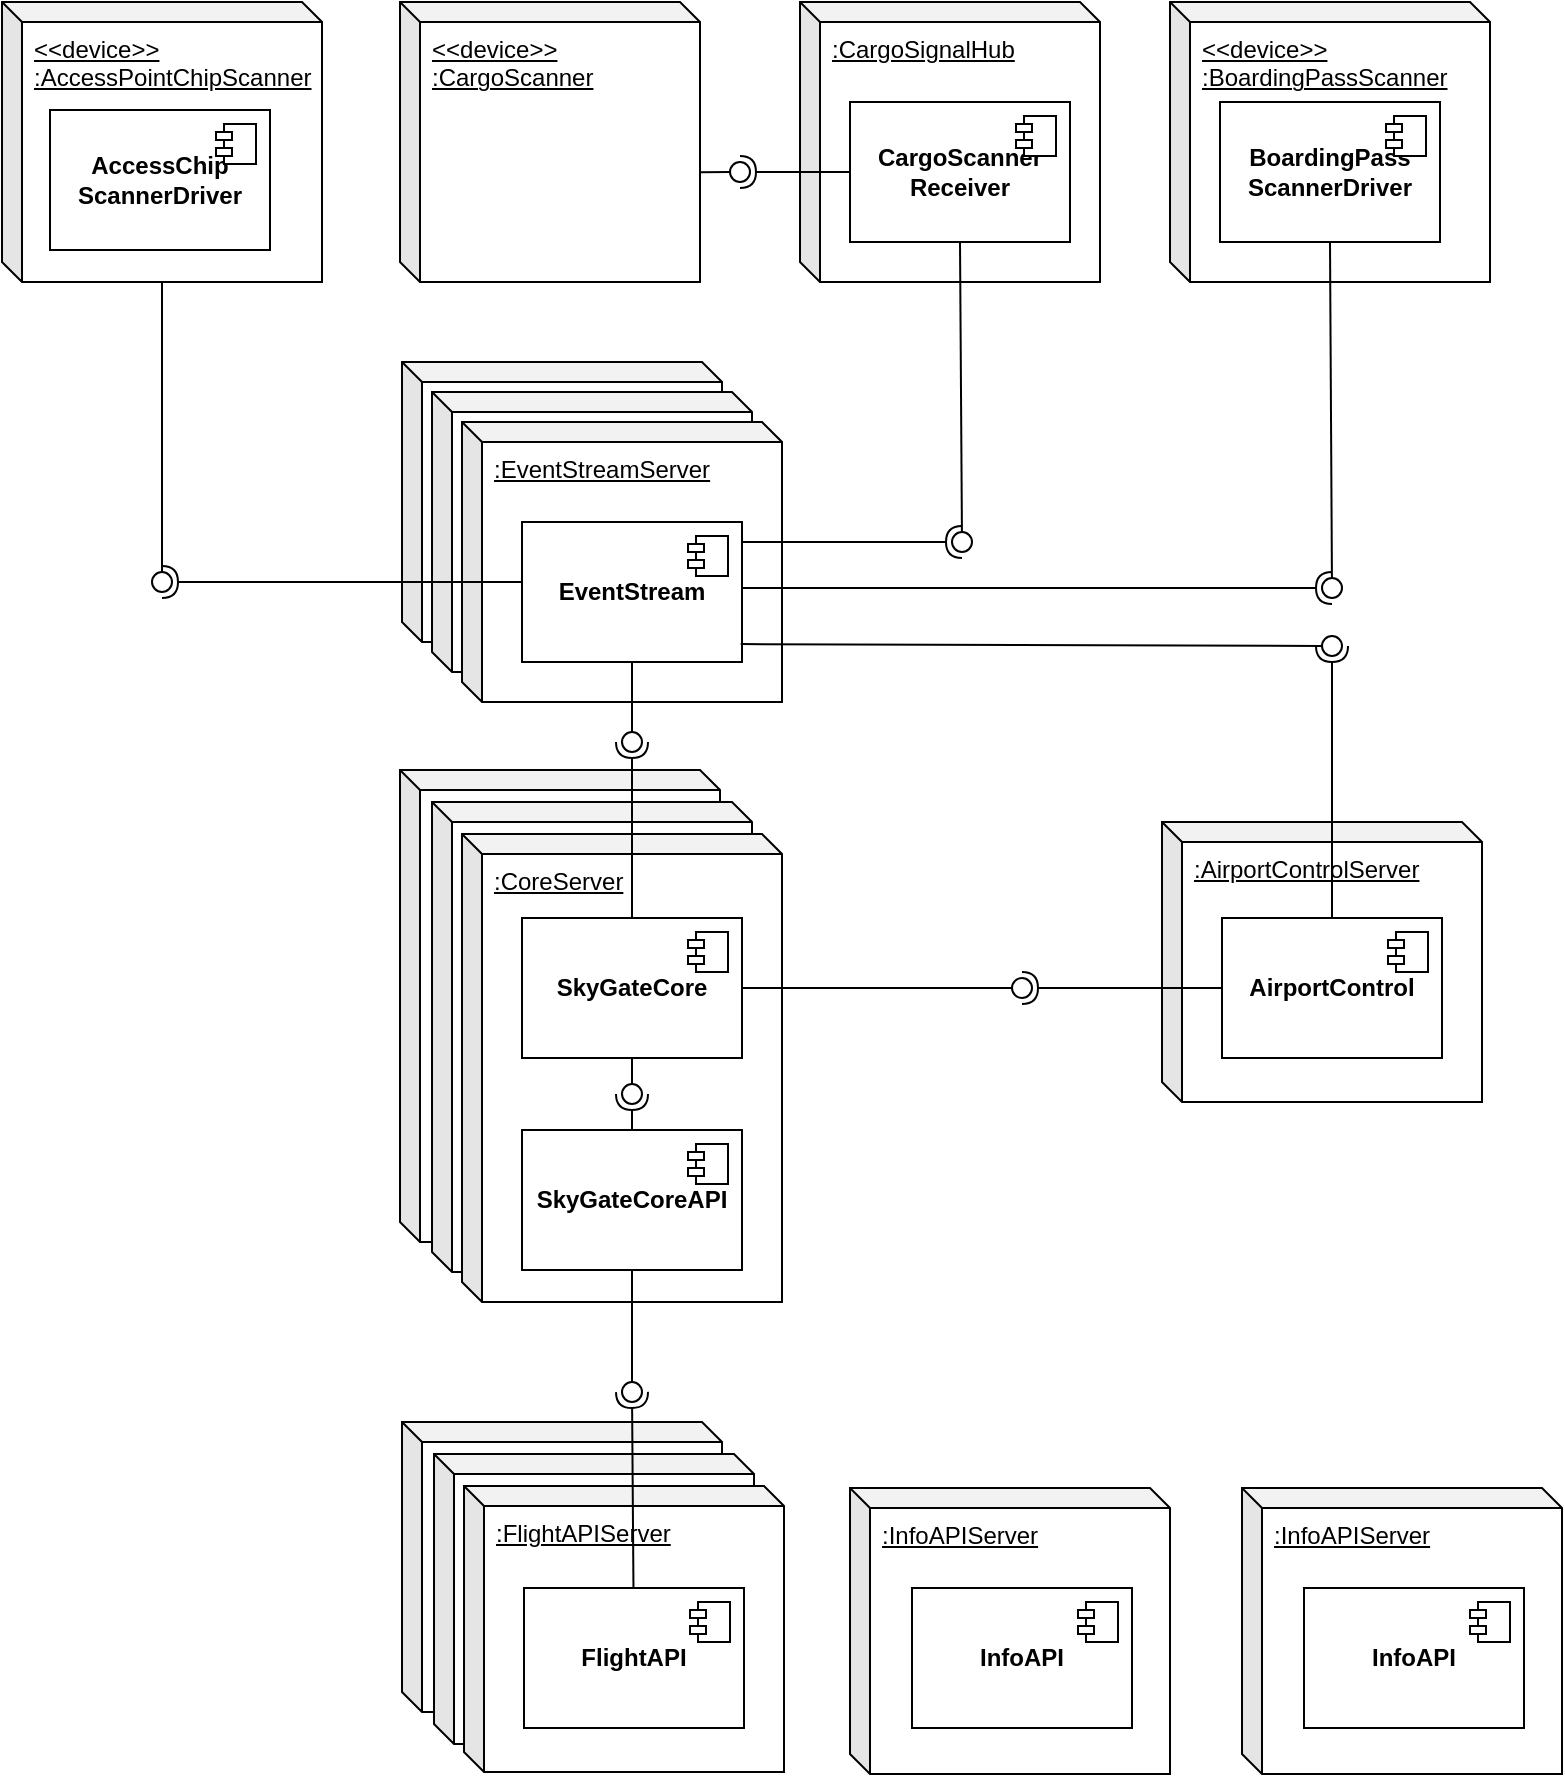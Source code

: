 <mxfile version="24.0.2" type="github">
  <diagram name="Page-1" id="1W9rriEMluKcIFQNK_wU">
    <mxGraphModel dx="2250" dy="910" grid="1" gridSize="10" guides="1" tooltips="1" connect="1" arrows="1" fold="1" page="1" pageScale="1" pageWidth="827" pageHeight="1169" math="0" shadow="0">
      <root>
        <mxCell id="0" />
        <mxCell id="1" parent="0" />
        <mxCell id="jXfXEWYU2ul9W1oLCbOq-47" value=":Core" style="shape=cube;whiteSpace=wrap;html=1;boundedLbl=1;backgroundOutline=1;darkOpacity=0.05;darkOpacity2=0.1;size=10;align=left;fontStyle=4;verticalAlign=top;spacingLeft=4;" parent="1" vertex="1">
          <mxGeometry x="29" y="414" width="160" height="236" as="geometry" />
        </mxCell>
        <mxCell id="jXfXEWYU2ul9W1oLCbOq-46" value=":Core" style="shape=cube;whiteSpace=wrap;html=1;boundedLbl=1;backgroundOutline=1;darkOpacity=0.05;darkOpacity2=0.1;size=10;align=left;fontStyle=4;verticalAlign=top;spacingLeft=4;" parent="1" vertex="1">
          <mxGeometry x="45" y="430" width="160" height="235" as="geometry" />
        </mxCell>
        <mxCell id="jXfXEWYU2ul9W1oLCbOq-38" value=":EventStream" style="shape=cube;whiteSpace=wrap;html=1;boundedLbl=1;backgroundOutline=1;darkOpacity=0.05;darkOpacity2=0.1;size=10;align=left;fontStyle=4;verticalAlign=top;spacingLeft=4;" parent="1" vertex="1">
          <mxGeometry x="30" y="210" width="160" height="140" as="geometry" />
        </mxCell>
        <mxCell id="jXfXEWYU2ul9W1oLCbOq-34" value=":EventStream" style="shape=cube;whiteSpace=wrap;html=1;boundedLbl=1;backgroundOutline=1;darkOpacity=0.05;darkOpacity2=0.1;size=10;align=left;fontStyle=4;verticalAlign=top;spacingLeft=4;" parent="1" vertex="1">
          <mxGeometry x="45" y="225" width="160" height="140" as="geometry" />
        </mxCell>
        <mxCell id="HE3g9IFokqo1h-lJYSGL-1" value="&amp;lt;&amp;lt;device&amp;gt;&amp;gt;&lt;br&gt;:CargoScanner" style="shape=cube;whiteSpace=wrap;html=1;boundedLbl=1;backgroundOutline=1;darkOpacity=0.05;darkOpacity2=0.1;size=10;align=left;fontStyle=4;verticalAlign=top;spacingLeft=4;" parent="1" vertex="1">
          <mxGeometry x="29" y="30" width="150" height="140" as="geometry" />
        </mxCell>
        <mxCell id="HE3g9IFokqo1h-lJYSGL-2" value="&amp;lt;&amp;lt;device&amp;gt;&amp;gt;&lt;br&gt;:BoardingPassScanner" style="shape=cube;whiteSpace=wrap;html=1;boundedLbl=1;backgroundOutline=1;darkOpacity=0.05;darkOpacity2=0.1;size=10;align=left;fontStyle=4;verticalAlign=top;spacingLeft=4;" parent="1" vertex="1">
          <mxGeometry x="414" y="30" width="160" height="140" as="geometry" />
        </mxCell>
        <mxCell id="HE3g9IFokqo1h-lJYSGL-6" value=":CoreServer" style="shape=cube;whiteSpace=wrap;html=1;boundedLbl=1;backgroundOutline=1;darkOpacity=0.05;darkOpacity2=0.1;size=10;align=left;fontStyle=4;verticalAlign=top;spacingLeft=4;" parent="1" vertex="1">
          <mxGeometry x="60" y="446" width="160" height="234" as="geometry" />
        </mxCell>
        <mxCell id="HE3g9IFokqo1h-lJYSGL-7" value="&lt;b&gt;SkyGateCoreAPI&lt;/b&gt;" style="html=1;dropTarget=0;whiteSpace=wrap;" parent="1" vertex="1">
          <mxGeometry x="90" y="594" width="110" height="70" as="geometry" />
        </mxCell>
        <mxCell id="HE3g9IFokqo1h-lJYSGL-8" value="" style="shape=module;jettyWidth=8;jettyHeight=4;" parent="HE3g9IFokqo1h-lJYSGL-7" vertex="1">
          <mxGeometry x="1" width="20" height="20" relative="1" as="geometry">
            <mxPoint x="-27" y="7" as="offset" />
          </mxGeometry>
        </mxCell>
        <mxCell id="HE3g9IFokqo1h-lJYSGL-9" value="&lt;b&gt;SkyGateCore&lt;/b&gt;" style="html=1;dropTarget=0;whiteSpace=wrap;" parent="1" vertex="1">
          <mxGeometry x="90" y="488" width="110" height="70" as="geometry" />
        </mxCell>
        <mxCell id="HE3g9IFokqo1h-lJYSGL-10" value="" style="shape=module;jettyWidth=8;jettyHeight=4;" parent="HE3g9IFokqo1h-lJYSGL-9" vertex="1">
          <mxGeometry x="1" width="20" height="20" relative="1" as="geometry">
            <mxPoint x="-27" y="7" as="offset" />
          </mxGeometry>
        </mxCell>
        <mxCell id="jXfXEWYU2ul9W1oLCbOq-7" value="" style="ellipse;whiteSpace=wrap;html=1;align=center;aspect=fixed;fillColor=none;strokeColor=none;resizable=0;perimeter=centerPerimeter;rotatable=0;allowArrows=0;points=[];outlineConnect=1;" parent="1" vertex="1">
          <mxGeometry x="115" y="580" width="10" height="10" as="geometry" />
        </mxCell>
        <mxCell id="jXfXEWYU2ul9W1oLCbOq-10" value=":CargoSignalHub" style="shape=cube;whiteSpace=wrap;html=1;boundedLbl=1;backgroundOutline=1;darkOpacity=0.05;darkOpacity2=0.1;size=10;align=left;fontStyle=4;verticalAlign=top;spacingLeft=4;" parent="1" vertex="1">
          <mxGeometry x="229" y="30" width="150" height="140" as="geometry" />
        </mxCell>
        <mxCell id="jXfXEWYU2ul9W1oLCbOq-8" value="&lt;b&gt;CargoScanner&lt;/b&gt;&lt;div&gt;&lt;b&gt;Receiver&lt;/b&gt;&lt;/div&gt;" style="html=1;dropTarget=0;whiteSpace=wrap;" parent="1" vertex="1">
          <mxGeometry x="254" y="80" width="110" height="70" as="geometry" />
        </mxCell>
        <mxCell id="jXfXEWYU2ul9W1oLCbOq-9" value="" style="shape=module;jettyWidth=8;jettyHeight=4;" parent="jXfXEWYU2ul9W1oLCbOq-8" vertex="1">
          <mxGeometry x="1" width="20" height="20" relative="1" as="geometry">
            <mxPoint x="-27" y="7" as="offset" />
          </mxGeometry>
        </mxCell>
        <mxCell id="jXfXEWYU2ul9W1oLCbOq-12" value="&lt;b&gt;BoardingPass&lt;/b&gt;&lt;div&gt;&lt;b&gt;ScannerDriver&lt;/b&gt;&lt;/div&gt;" style="html=1;dropTarget=0;whiteSpace=wrap;" parent="1" vertex="1">
          <mxGeometry x="439" y="80" width="110" height="70" as="geometry" />
        </mxCell>
        <mxCell id="jXfXEWYU2ul9W1oLCbOq-13" value="" style="shape=module;jettyWidth=8;jettyHeight=4;" parent="jXfXEWYU2ul9W1oLCbOq-12" vertex="1">
          <mxGeometry x="1" width="20" height="20" relative="1" as="geometry">
            <mxPoint x="-27" y="7" as="offset" />
          </mxGeometry>
        </mxCell>
        <mxCell id="jXfXEWYU2ul9W1oLCbOq-15" value="" style="rounded=0;orthogonalLoop=1;jettySize=auto;html=1;endArrow=oval;endFill=0;sketch=0;sourcePerimeterSpacing=0;targetPerimeterSpacing=0;endSize=10;exitX=0.5;exitY=1;exitDx=0;exitDy=0;" parent="1" source="jXfXEWYU2ul9W1oLCbOq-8" edge="1">
          <mxGeometry relative="1" as="geometry">
            <mxPoint x="320" y="215" as="sourcePoint" />
            <mxPoint x="310" y="300" as="targetPoint" />
          </mxGeometry>
        </mxCell>
        <mxCell id="jXfXEWYU2ul9W1oLCbOq-16" value="" style="ellipse;whiteSpace=wrap;html=1;align=center;aspect=fixed;fillColor=none;strokeColor=none;resizable=0;perimeter=centerPerimeter;rotatable=0;allowArrows=0;points=[];outlineConnect=1;" parent="1" vertex="1">
          <mxGeometry x="335" y="210" width="10" height="10" as="geometry" />
        </mxCell>
        <mxCell id="jXfXEWYU2ul9W1oLCbOq-20" value="" style="rounded=0;orthogonalLoop=1;jettySize=auto;html=1;endArrow=halfCircle;endFill=0;endSize=6;strokeWidth=1;sketch=0;exitX=0;exitY=0.5;exitDx=0;exitDy=0;" parent="1" source="jXfXEWYU2ul9W1oLCbOq-8" edge="1">
          <mxGeometry relative="1" as="geometry">
            <mxPoint x="189" y="235" as="sourcePoint" />
            <mxPoint x="199" y="115" as="targetPoint" />
          </mxGeometry>
        </mxCell>
        <mxCell id="jXfXEWYU2ul9W1oLCbOq-21" value="" style="rounded=0;orthogonalLoop=1;jettySize=auto;html=1;endArrow=oval;endFill=0;sketch=0;sourcePerimeterSpacing=0;targetPerimeterSpacing=0;endSize=10;exitX=0.998;exitY=0.608;exitDx=0;exitDy=0;exitPerimeter=0;" parent="1" source="HE3g9IFokqo1h-lJYSGL-1" edge="1">
          <mxGeometry relative="1" as="geometry">
            <mxPoint x="179.45" y="109.7" as="sourcePoint" />
            <mxPoint x="199" y="115" as="targetPoint" />
          </mxGeometry>
        </mxCell>
        <mxCell id="jXfXEWYU2ul9W1oLCbOq-22" value="" style="ellipse;whiteSpace=wrap;html=1;align=center;aspect=fixed;fillColor=none;strokeColor=none;resizable=0;perimeter=centerPerimeter;rotatable=0;allowArrows=0;points=[];outlineConnect=1;" parent="1" vertex="1">
          <mxGeometry x="164" y="210" width="10" height="10" as="geometry" />
        </mxCell>
        <mxCell id="jXfXEWYU2ul9W1oLCbOq-24" value="" style="rounded=0;orthogonalLoop=1;jettySize=auto;html=1;endArrow=oval;endFill=0;sketch=0;sourcePerimeterSpacing=0;targetPerimeterSpacing=0;endSize=10;exitX=0.5;exitY=1;exitDx=0;exitDy=0;" parent="1" source="jXfXEWYU2ul9W1oLCbOq-12" target="jXfXEWYU2ul9W1oLCbOq-25" edge="1">
          <mxGeometry relative="1" as="geometry">
            <mxPoint x="460" y="165" as="sourcePoint" />
          </mxGeometry>
        </mxCell>
        <mxCell id="jXfXEWYU2ul9W1oLCbOq-25" value="" style="ellipse;whiteSpace=wrap;html=1;align=center;aspect=fixed;fillColor=none;strokeColor=none;resizable=0;perimeter=centerPerimeter;rotatable=0;allowArrows=0;points=[];outlineConnect=1;" parent="1" vertex="1">
          <mxGeometry x="490" y="318" width="10" height="10" as="geometry" />
        </mxCell>
        <mxCell id="jXfXEWYU2ul9W1oLCbOq-26" value=":EventStreamServer" style="shape=cube;whiteSpace=wrap;html=1;boundedLbl=1;backgroundOutline=1;darkOpacity=0.05;darkOpacity2=0.1;size=10;align=left;fontStyle=4;verticalAlign=top;spacingLeft=4;" parent="1" vertex="1">
          <mxGeometry x="60" y="240" width="160" height="140" as="geometry" />
        </mxCell>
        <mxCell id="jXfXEWYU2ul9W1oLCbOq-27" value="&lt;b&gt;EventStream&lt;/b&gt;" style="html=1;dropTarget=0;whiteSpace=wrap;" parent="1" vertex="1">
          <mxGeometry x="90" y="290" width="110" height="70" as="geometry" />
        </mxCell>
        <mxCell id="jXfXEWYU2ul9W1oLCbOq-28" value="" style="shape=module;jettyWidth=8;jettyHeight=4;" parent="jXfXEWYU2ul9W1oLCbOq-27" vertex="1">
          <mxGeometry x="1" width="20" height="20" relative="1" as="geometry">
            <mxPoint x="-27" y="7" as="offset" />
          </mxGeometry>
        </mxCell>
        <mxCell id="jXfXEWYU2ul9W1oLCbOq-33" value="" style="ellipse;whiteSpace=wrap;html=1;align=center;aspect=fixed;fillColor=none;strokeColor=none;resizable=0;perimeter=centerPerimeter;rotatable=0;allowArrows=0;points=[];outlineConnect=1;" parent="1" vertex="1">
          <mxGeometry x="115" y="400" width="10" height="10" as="geometry" />
        </mxCell>
        <mxCell id="jXfXEWYU2ul9W1oLCbOq-37" value="" style="ellipse;whiteSpace=wrap;html=1;align=center;aspect=fixed;fillColor=none;strokeColor=none;resizable=0;perimeter=centerPerimeter;rotatable=0;allowArrows=0;points=[];outlineConnect=1;" parent="1" vertex="1">
          <mxGeometry x="-60" y="490" width="10" height="10" as="geometry" />
        </mxCell>
        <mxCell id="jXfXEWYU2ul9W1oLCbOq-39" value="" style="rounded=0;orthogonalLoop=1;jettySize=auto;html=1;endArrow=halfCircle;endFill=0;endSize=6;strokeWidth=1;sketch=0;" parent="1" edge="1">
          <mxGeometry relative="1" as="geometry">
            <mxPoint x="200" y="300" as="sourcePoint" />
            <mxPoint x="310" y="300" as="targetPoint" />
          </mxGeometry>
        </mxCell>
        <mxCell id="jXfXEWYU2ul9W1oLCbOq-40" value="" style="rounded=0;orthogonalLoop=1;jettySize=auto;html=1;endArrow=halfCircle;endFill=0;endSize=6;strokeWidth=1;sketch=0;exitX=0.5;exitY=0;exitDx=0;exitDy=0;" parent="1" source="HE3g9IFokqo1h-lJYSGL-9" edge="1">
          <mxGeometry relative="1" as="geometry">
            <mxPoint x="385" y="455" as="sourcePoint" />
            <mxPoint x="145" y="400" as="targetPoint" />
          </mxGeometry>
        </mxCell>
        <mxCell id="jXfXEWYU2ul9W1oLCbOq-41" value="" style="rounded=0;orthogonalLoop=1;jettySize=auto;html=1;endArrow=oval;endFill=0;sketch=0;sourcePerimeterSpacing=0;targetPerimeterSpacing=0;endSize=10;exitX=0.5;exitY=1;exitDx=0;exitDy=0;" parent="1" source="jXfXEWYU2ul9W1oLCbOq-27" edge="1">
          <mxGeometry relative="1" as="geometry">
            <mxPoint x="345" y="455" as="sourcePoint" />
            <mxPoint x="145" y="400" as="targetPoint" />
          </mxGeometry>
        </mxCell>
        <mxCell id="jXfXEWYU2ul9W1oLCbOq-42" value="" style="ellipse;whiteSpace=wrap;html=1;align=center;aspect=fixed;fillColor=none;strokeColor=none;resizable=0;perimeter=centerPerimeter;rotatable=0;allowArrows=0;points=[];outlineConnect=1;" parent="1" vertex="1">
          <mxGeometry x="420" y="520" width="10" height="10" as="geometry" />
        </mxCell>
        <mxCell id="jXfXEWYU2ul9W1oLCbOq-43" value="" style="rounded=0;orthogonalLoop=1;jettySize=auto;html=1;endArrow=halfCircle;endFill=0;endSize=6;strokeWidth=1;sketch=0;exitX=0.5;exitY=0;exitDx=0;exitDy=0;" parent="1" source="HE3g9IFokqo1h-lJYSGL-7" edge="1">
          <mxGeometry relative="1" as="geometry">
            <mxPoint x="145" y="610" as="sourcePoint" />
            <mxPoint x="145" y="576" as="targetPoint" />
          </mxGeometry>
        </mxCell>
        <mxCell id="jXfXEWYU2ul9W1oLCbOq-44" value="" style="rounded=0;orthogonalLoop=1;jettySize=auto;html=1;endArrow=oval;endFill=0;sketch=0;sourcePerimeterSpacing=0;targetPerimeterSpacing=0;endSize=10;" parent="1" edge="1">
          <mxGeometry relative="1" as="geometry">
            <mxPoint x="145" y="558" as="sourcePoint" />
            <mxPoint x="145" y="576" as="targetPoint" />
          </mxGeometry>
        </mxCell>
        <mxCell id="jXfXEWYU2ul9W1oLCbOq-45" value="" style="ellipse;whiteSpace=wrap;html=1;align=center;aspect=fixed;fillColor=none;strokeColor=none;resizable=0;perimeter=centerPerimeter;rotatable=0;allowArrows=0;points=[];outlineConnect=1;" parent="1" vertex="1">
          <mxGeometry x="425" y="518" width="10" height="10" as="geometry" />
        </mxCell>
        <mxCell id="jXfXEWYU2ul9W1oLCbOq-48" value="" style="rounded=0;orthogonalLoop=1;jettySize=auto;html=1;endArrow=halfCircle;endFill=0;endSize=6;strokeWidth=1;sketch=0;exitX=0.99;exitY=0.148;exitDx=0;exitDy=0;exitPerimeter=0;entryX=0.9;entryY=0.571;entryDx=0;entryDy=0;entryPerimeter=0;" parent="1" target="jXfXEWYU2ul9W1oLCbOq-25" edge="1">
          <mxGeometry relative="1" as="geometry">
            <mxPoint x="200" y="323" as="sourcePoint" />
            <mxPoint x="490" y="323" as="targetPoint" />
          </mxGeometry>
        </mxCell>
        <mxCell id="jXfXEWYU2ul9W1oLCbOq-49" value=":Core" style="shape=cube;whiteSpace=wrap;html=1;boundedLbl=1;backgroundOutline=1;darkOpacity=0.05;darkOpacity2=0.1;size=10;align=left;fontStyle=4;verticalAlign=top;spacingLeft=4;" parent="1" vertex="1">
          <mxGeometry x="30" y="740" width="160" height="145" as="geometry" />
        </mxCell>
        <mxCell id="jXfXEWYU2ul9W1oLCbOq-50" value=":Core" style="shape=cube;whiteSpace=wrap;html=1;boundedLbl=1;backgroundOutline=1;darkOpacity=0.05;darkOpacity2=0.1;size=10;align=left;fontStyle=4;verticalAlign=top;spacingLeft=4;" parent="1" vertex="1">
          <mxGeometry x="46" y="756" width="160" height="145" as="geometry" />
        </mxCell>
        <mxCell id="jXfXEWYU2ul9W1oLCbOq-51" value=":FlightAPIServer" style="shape=cube;whiteSpace=wrap;html=1;boundedLbl=1;backgroundOutline=1;darkOpacity=0.05;darkOpacity2=0.1;size=10;align=left;fontStyle=4;verticalAlign=top;spacingLeft=4;" parent="1" vertex="1">
          <mxGeometry x="61" y="772" width="160" height="143" as="geometry" />
        </mxCell>
        <mxCell id="jXfXEWYU2ul9W1oLCbOq-56" value="" style="ellipse;whiteSpace=wrap;html=1;align=center;aspect=fixed;fillColor=none;strokeColor=none;resizable=0;perimeter=centerPerimeter;rotatable=0;allowArrows=0;points=[];outlineConnect=1;" parent="1" vertex="1">
          <mxGeometry x="116" y="906" width="10" height="10" as="geometry" />
        </mxCell>
        <mxCell id="jXfXEWYU2ul9W1oLCbOq-59" value="&lt;b&gt;FlightAPI&lt;/b&gt;" style="html=1;dropTarget=0;whiteSpace=wrap;" parent="1" vertex="1">
          <mxGeometry x="91" y="823" width="110" height="70" as="geometry" />
        </mxCell>
        <mxCell id="jXfXEWYU2ul9W1oLCbOq-60" value="" style="shape=module;jettyWidth=8;jettyHeight=4;" parent="jXfXEWYU2ul9W1oLCbOq-59" vertex="1">
          <mxGeometry x="1" width="20" height="20" relative="1" as="geometry">
            <mxPoint x="-27" y="7" as="offset" />
          </mxGeometry>
        </mxCell>
        <mxCell id="jXfXEWYU2ul9W1oLCbOq-61" value="" style="rounded=0;orthogonalLoop=1;jettySize=auto;html=1;endArrow=halfCircle;endFill=0;endSize=6;strokeWidth=1;sketch=0;" parent="1" source="jXfXEWYU2ul9W1oLCbOq-59" edge="1">
          <mxGeometry relative="1" as="geometry">
            <mxPoint x="455" y="745" as="sourcePoint" />
            <mxPoint x="145" y="725" as="targetPoint" />
          </mxGeometry>
        </mxCell>
        <mxCell id="jXfXEWYU2ul9W1oLCbOq-64" value="" style="rounded=0;orthogonalLoop=1;jettySize=auto;html=1;endArrow=oval;endFill=0;sketch=0;sourcePerimeterSpacing=0;targetPerimeterSpacing=0;endSize=10;exitX=0.5;exitY=1;exitDx=0;exitDy=0;" parent="1" source="HE3g9IFokqo1h-lJYSGL-7" edge="1">
          <mxGeometry relative="1" as="geometry">
            <mxPoint x="145" y="664" as="sourcePoint" />
            <mxPoint x="145" y="725" as="targetPoint" />
          </mxGeometry>
        </mxCell>
        <mxCell id="jXfXEWYU2ul9W1oLCbOq-65" value=":AirportControlServer" style="shape=cube;whiteSpace=wrap;html=1;boundedLbl=1;backgroundOutline=1;darkOpacity=0.05;darkOpacity2=0.1;size=10;align=left;fontStyle=4;verticalAlign=top;spacingLeft=4;" parent="1" vertex="1">
          <mxGeometry x="410" y="440" width="160" height="140" as="geometry" />
        </mxCell>
        <mxCell id="jXfXEWYU2ul9W1oLCbOq-66" value="&lt;b&gt;AirportControl&lt;/b&gt;" style="html=1;dropTarget=0;whiteSpace=wrap;" parent="1" vertex="1">
          <mxGeometry x="440" y="488" width="110" height="70" as="geometry" />
        </mxCell>
        <mxCell id="jXfXEWYU2ul9W1oLCbOq-67" value="" style="shape=module;jettyWidth=8;jettyHeight=4;" parent="jXfXEWYU2ul9W1oLCbOq-66" vertex="1">
          <mxGeometry x="1" width="20" height="20" relative="1" as="geometry">
            <mxPoint x="-27" y="7" as="offset" />
          </mxGeometry>
        </mxCell>
        <mxCell id="jXfXEWYU2ul9W1oLCbOq-68" value="" style="rounded=0;orthogonalLoop=1;jettySize=auto;html=1;endArrow=halfCircle;endFill=0;endSize=6;strokeWidth=1;sketch=0;exitX=0;exitY=0.5;exitDx=0;exitDy=0;" parent="1" source="jXfXEWYU2ul9W1oLCbOq-66" edge="1">
          <mxGeometry relative="1" as="geometry">
            <mxPoint x="373" y="435" as="sourcePoint" />
            <mxPoint x="340" y="523" as="targetPoint" />
          </mxGeometry>
        </mxCell>
        <mxCell id="jXfXEWYU2ul9W1oLCbOq-69" value="" style="rounded=0;orthogonalLoop=1;jettySize=auto;html=1;endArrow=oval;endFill=0;sketch=0;sourcePerimeterSpacing=0;targetPerimeterSpacing=0;endSize=10;exitX=1;exitY=0.5;exitDx=0;exitDy=0;" parent="1" source="HE3g9IFokqo1h-lJYSGL-9" edge="1">
          <mxGeometry relative="1" as="geometry">
            <mxPoint x="295" y="435" as="sourcePoint" />
            <mxPoint x="340" y="523" as="targetPoint" />
          </mxGeometry>
        </mxCell>
        <mxCell id="jXfXEWYU2ul9W1oLCbOq-70" value="" style="ellipse;whiteSpace=wrap;html=1;align=center;aspect=fixed;fillColor=none;strokeColor=none;resizable=0;perimeter=centerPerimeter;rotatable=0;allowArrows=0;points=[];outlineConnect=1;" parent="1" vertex="1">
          <mxGeometry x="348" y="430" width="10" height="10" as="geometry" />
        </mxCell>
        <mxCell id="jXfXEWYU2ul9W1oLCbOq-71" value="" style="rounded=0;orthogonalLoop=1;jettySize=auto;html=1;endArrow=halfCircle;endFill=0;endSize=6;strokeWidth=1;sketch=0;exitX=0.5;exitY=0;exitDx=0;exitDy=0;" parent="1" source="jXfXEWYU2ul9W1oLCbOq-66" target="jXfXEWYU2ul9W1oLCbOq-73" edge="1">
          <mxGeometry relative="1" as="geometry">
            <mxPoint x="340" y="395" as="sourcePoint" />
            <mxPoint x="490" y="350" as="targetPoint" />
          </mxGeometry>
        </mxCell>
        <mxCell id="jXfXEWYU2ul9W1oLCbOq-72" value="" style="rounded=0;orthogonalLoop=1;jettySize=auto;html=1;endArrow=oval;endFill=0;sketch=0;sourcePerimeterSpacing=0;targetPerimeterSpacing=0;endSize=10;exitX=0.994;exitY=0.872;exitDx=0;exitDy=0;exitPerimeter=0;entryX=1;entryY=0;entryDx=0;entryDy=0;entryPerimeter=0;" parent="1" source="jXfXEWYU2ul9W1oLCbOq-27" target="jXfXEWYU2ul9W1oLCbOq-73" edge="1">
          <mxGeometry relative="1" as="geometry">
            <mxPoint x="260" y="395" as="sourcePoint" />
            <mxPoint x="450" y="340" as="targetPoint" />
          </mxGeometry>
        </mxCell>
        <mxCell id="jXfXEWYU2ul9W1oLCbOq-73" value="" style="ellipse;whiteSpace=wrap;html=1;align=center;aspect=fixed;fillColor=none;strokeColor=none;resizable=0;perimeter=centerPerimeter;rotatable=0;allowArrows=0;points=[];outlineConnect=1;" parent="1" vertex="1">
          <mxGeometry x="490" y="347" width="10" height="10" as="geometry" />
        </mxCell>
        <mxCell id="yTa5Od5PNkNK3oGyNOLb-1" value="&amp;lt;&amp;lt;device&amp;gt;&amp;gt;&lt;br&gt;:AccessPointChipScanner" style="shape=cube;whiteSpace=wrap;html=1;boundedLbl=1;backgroundOutline=1;darkOpacity=0.05;darkOpacity2=0.1;size=10;align=left;fontStyle=4;verticalAlign=top;spacingLeft=4;" vertex="1" parent="1">
          <mxGeometry x="-170" y="30" width="160" height="140" as="geometry" />
        </mxCell>
        <mxCell id="yTa5Od5PNkNK3oGyNOLb-2" value="&lt;b&gt;AccessChip&lt;/b&gt;&lt;div&gt;&lt;b&gt;ScannerDriver&lt;/b&gt;&lt;/div&gt;" style="html=1;dropTarget=0;whiteSpace=wrap;" vertex="1" parent="1">
          <mxGeometry x="-146" y="84" width="110" height="70" as="geometry" />
        </mxCell>
        <mxCell id="yTa5Od5PNkNK3oGyNOLb-3" value="" style="shape=module;jettyWidth=8;jettyHeight=4;" vertex="1" parent="yTa5Od5PNkNK3oGyNOLb-2">
          <mxGeometry x="1" width="20" height="20" relative="1" as="geometry">
            <mxPoint x="-27" y="7" as="offset" />
          </mxGeometry>
        </mxCell>
        <mxCell id="yTa5Od5PNkNK3oGyNOLb-7" value="" style="rounded=0;orthogonalLoop=1;jettySize=auto;html=1;endArrow=halfCircle;endFill=0;endSize=6;strokeWidth=1;sketch=0;exitX=0;exitY=0.5;exitDx=0;exitDy=0;" edge="1" parent="1">
          <mxGeometry relative="1" as="geometry">
            <mxPoint x="90" y="320" as="sourcePoint" />
            <mxPoint x="-90" y="320" as="targetPoint" />
          </mxGeometry>
        </mxCell>
        <mxCell id="yTa5Od5PNkNK3oGyNOLb-8" value="" style="rounded=0;orthogonalLoop=1;jettySize=auto;html=1;endArrow=oval;endFill=0;sketch=0;sourcePerimeterSpacing=0;targetPerimeterSpacing=0;endSize=10;" edge="1" parent="1" source="yTa5Od5PNkNK3oGyNOLb-1">
          <mxGeometry relative="1" as="geometry">
            <mxPoint x="-94.06" y="153.79" as="sourcePoint" />
            <mxPoint x="-90" y="320" as="targetPoint" />
          </mxGeometry>
        </mxCell>
        <mxCell id="yTa5Od5PNkNK3oGyNOLb-9" value="" style="ellipse;whiteSpace=wrap;html=1;align=center;aspect=fixed;fillColor=none;strokeColor=none;resizable=0;perimeter=centerPerimeter;rotatable=0;allowArrows=0;points=[];outlineConnect=1;" vertex="1" parent="1">
          <mxGeometry x="-75" y="275" width="10" height="10" as="geometry" />
        </mxCell>
        <mxCell id="yTa5Od5PNkNK3oGyNOLb-10" value=":InfoAPIServer" style="shape=cube;whiteSpace=wrap;html=1;boundedLbl=1;backgroundOutline=1;darkOpacity=0.05;darkOpacity2=0.1;size=10;align=left;fontStyle=4;verticalAlign=top;spacingLeft=4;" vertex="1" parent="1">
          <mxGeometry x="254" y="773" width="160" height="143" as="geometry" />
        </mxCell>
        <mxCell id="yTa5Od5PNkNK3oGyNOLb-11" value="&lt;b&gt;InfoAPI&lt;/b&gt;" style="html=1;dropTarget=0;whiteSpace=wrap;" vertex="1" parent="1">
          <mxGeometry x="285" y="823" width="110" height="70" as="geometry" />
        </mxCell>
        <mxCell id="yTa5Od5PNkNK3oGyNOLb-12" value="" style="shape=module;jettyWidth=8;jettyHeight=4;" vertex="1" parent="yTa5Od5PNkNK3oGyNOLb-11">
          <mxGeometry x="1" width="20" height="20" relative="1" as="geometry">
            <mxPoint x="-27" y="7" as="offset" />
          </mxGeometry>
        </mxCell>
        <mxCell id="yTa5Od5PNkNK3oGyNOLb-13" value=":InfoAPIServer" style="shape=cube;whiteSpace=wrap;html=1;boundedLbl=1;backgroundOutline=1;darkOpacity=0.05;darkOpacity2=0.1;size=10;align=left;fontStyle=4;verticalAlign=top;spacingLeft=4;" vertex="1" parent="1">
          <mxGeometry x="450" y="773" width="160" height="143" as="geometry" />
        </mxCell>
        <mxCell id="yTa5Od5PNkNK3oGyNOLb-14" value="&lt;b&gt;InfoAPI&lt;/b&gt;" style="html=1;dropTarget=0;whiteSpace=wrap;" vertex="1" parent="1">
          <mxGeometry x="481" y="823" width="110" height="70" as="geometry" />
        </mxCell>
        <mxCell id="yTa5Od5PNkNK3oGyNOLb-15" value="" style="shape=module;jettyWidth=8;jettyHeight=4;" vertex="1" parent="yTa5Od5PNkNK3oGyNOLb-14">
          <mxGeometry x="1" width="20" height="20" relative="1" as="geometry">
            <mxPoint x="-27" y="7" as="offset" />
          </mxGeometry>
        </mxCell>
      </root>
    </mxGraphModel>
  </diagram>
</mxfile>
